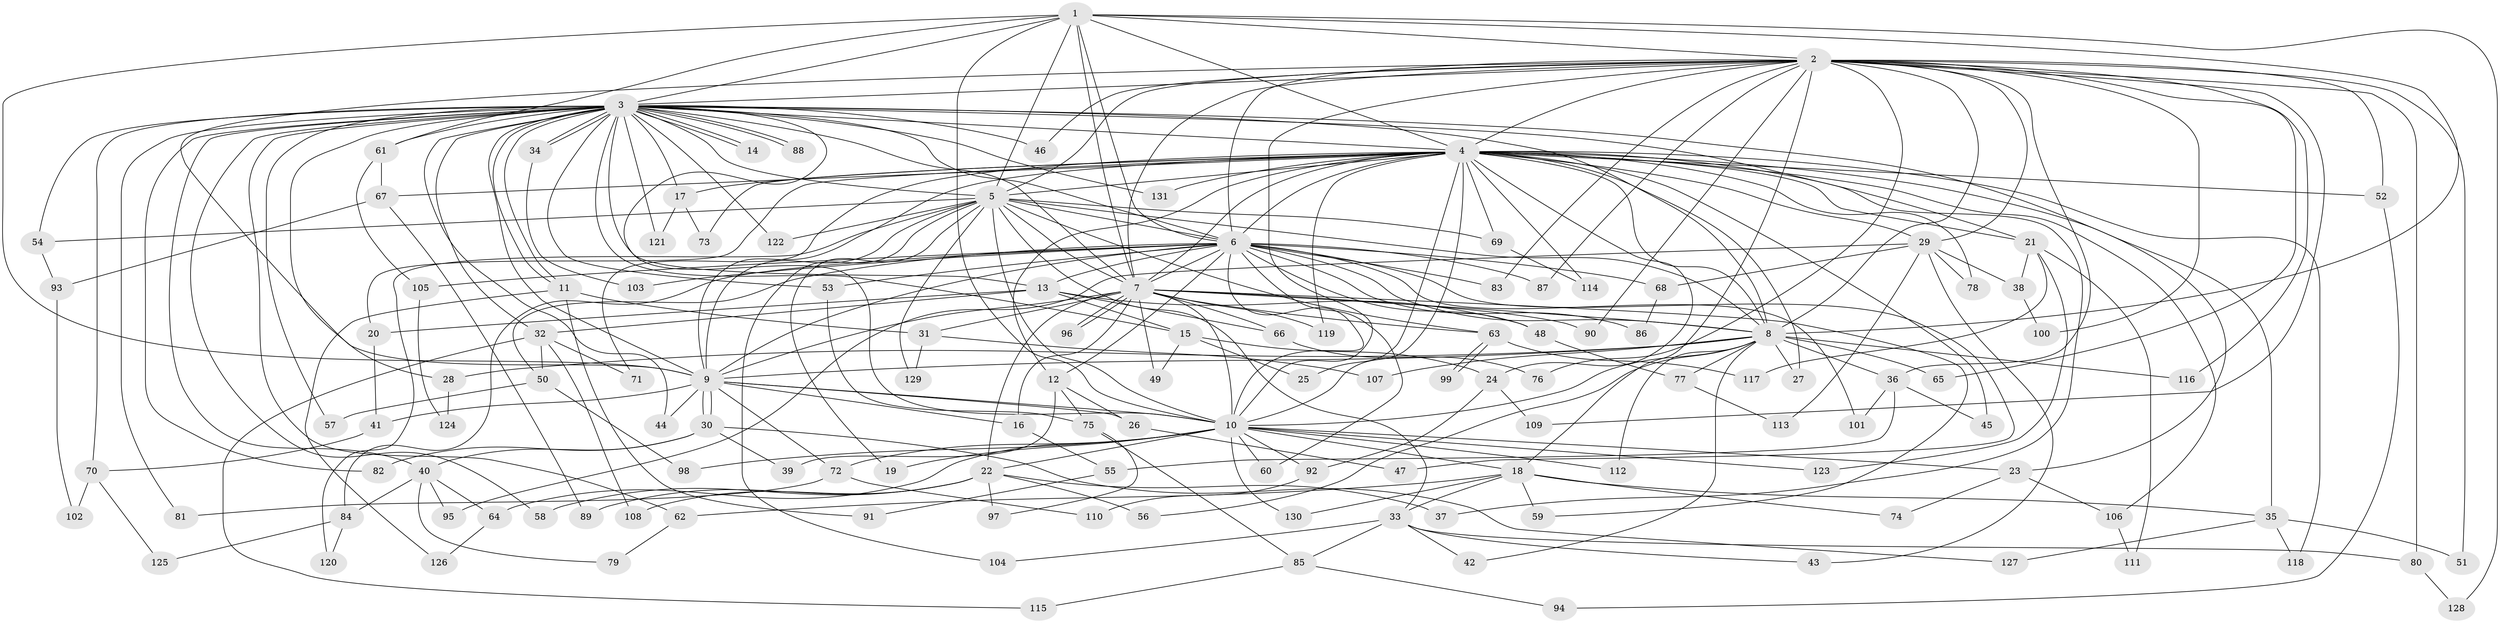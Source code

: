 // coarse degree distribution, {38: 0.02564102564102564, 2: 0.358974358974359, 4: 0.10256410256410256, 1: 0.4358974358974359, 5: 0.05128205128205128, 3: 0.02564102564102564}
// Generated by graph-tools (version 1.1) at 2025/17/03/04/25 18:17:55]
// undirected, 131 vertices, 287 edges
graph export_dot {
graph [start="1"]
  node [color=gray90,style=filled];
  1;
  2;
  3;
  4;
  5;
  6;
  7;
  8;
  9;
  10;
  11;
  12;
  13;
  14;
  15;
  16;
  17;
  18;
  19;
  20;
  21;
  22;
  23;
  24;
  25;
  26;
  27;
  28;
  29;
  30;
  31;
  32;
  33;
  34;
  35;
  36;
  37;
  38;
  39;
  40;
  41;
  42;
  43;
  44;
  45;
  46;
  47;
  48;
  49;
  50;
  51;
  52;
  53;
  54;
  55;
  56;
  57;
  58;
  59;
  60;
  61;
  62;
  63;
  64;
  65;
  66;
  67;
  68;
  69;
  70;
  71;
  72;
  73;
  74;
  75;
  76;
  77;
  78;
  79;
  80;
  81;
  82;
  83;
  84;
  85;
  86;
  87;
  88;
  89;
  90;
  91;
  92;
  93;
  94;
  95;
  96;
  97;
  98;
  99;
  100;
  101;
  102;
  103;
  104;
  105;
  106;
  107;
  108;
  109;
  110;
  111;
  112;
  113;
  114;
  115;
  116;
  117;
  118;
  119;
  120;
  121;
  122;
  123;
  124;
  125;
  126;
  127;
  128;
  129;
  130;
  131;
  1 -- 2;
  1 -- 3;
  1 -- 4;
  1 -- 5;
  1 -- 6;
  1 -- 7;
  1 -- 8;
  1 -- 9;
  1 -- 10;
  1 -- 61;
  1 -- 128;
  2 -- 3;
  2 -- 4;
  2 -- 5;
  2 -- 6;
  2 -- 7;
  2 -- 8;
  2 -- 9;
  2 -- 10;
  2 -- 18;
  2 -- 29;
  2 -- 36;
  2 -- 46;
  2 -- 51;
  2 -- 52;
  2 -- 65;
  2 -- 76;
  2 -- 80;
  2 -- 83;
  2 -- 87;
  2 -- 90;
  2 -- 100;
  2 -- 109;
  2 -- 116;
  3 -- 4;
  3 -- 5;
  3 -- 6;
  3 -- 7;
  3 -- 8;
  3 -- 9;
  3 -- 10;
  3 -- 11;
  3 -- 11;
  3 -- 13;
  3 -- 14;
  3 -- 14;
  3 -- 15;
  3 -- 17;
  3 -- 21;
  3 -- 23;
  3 -- 28;
  3 -- 32;
  3 -- 34;
  3 -- 34;
  3 -- 40;
  3 -- 44;
  3 -- 46;
  3 -- 53;
  3 -- 54;
  3 -- 57;
  3 -- 58;
  3 -- 61;
  3 -- 62;
  3 -- 70;
  3 -- 81;
  3 -- 82;
  3 -- 88;
  3 -- 88;
  3 -- 121;
  3 -- 122;
  3 -- 131;
  4 -- 5;
  4 -- 6;
  4 -- 7;
  4 -- 8;
  4 -- 9;
  4 -- 10;
  4 -- 12;
  4 -- 17;
  4 -- 20;
  4 -- 21;
  4 -- 24;
  4 -- 25;
  4 -- 27;
  4 -- 29;
  4 -- 35;
  4 -- 37;
  4 -- 45;
  4 -- 52;
  4 -- 67;
  4 -- 69;
  4 -- 71;
  4 -- 73;
  4 -- 78;
  4 -- 106;
  4 -- 114;
  4 -- 118;
  4 -- 119;
  4 -- 131;
  5 -- 6;
  5 -- 7;
  5 -- 8;
  5 -- 9;
  5 -- 10;
  5 -- 19;
  5 -- 33;
  5 -- 54;
  5 -- 63;
  5 -- 69;
  5 -- 104;
  5 -- 120;
  5 -- 122;
  5 -- 129;
  6 -- 7;
  6 -- 8;
  6 -- 9;
  6 -- 10;
  6 -- 12;
  6 -- 13;
  6 -- 47;
  6 -- 48;
  6 -- 50;
  6 -- 53;
  6 -- 60;
  6 -- 68;
  6 -- 83;
  6 -- 84;
  6 -- 86;
  6 -- 87;
  6 -- 101;
  6 -- 103;
  6 -- 105;
  7 -- 8;
  7 -- 9;
  7 -- 10;
  7 -- 16;
  7 -- 22;
  7 -- 31;
  7 -- 49;
  7 -- 59;
  7 -- 63;
  7 -- 66;
  7 -- 90;
  7 -- 96;
  7 -- 96;
  7 -- 119;
  8 -- 9;
  8 -- 10;
  8 -- 27;
  8 -- 28;
  8 -- 36;
  8 -- 42;
  8 -- 56;
  8 -- 65;
  8 -- 77;
  8 -- 107;
  8 -- 112;
  8 -- 116;
  9 -- 10;
  9 -- 16;
  9 -- 26;
  9 -- 30;
  9 -- 30;
  9 -- 41;
  9 -- 44;
  9 -- 72;
  10 -- 18;
  10 -- 19;
  10 -- 22;
  10 -- 23;
  10 -- 60;
  10 -- 64;
  10 -- 72;
  10 -- 92;
  10 -- 98;
  10 -- 112;
  10 -- 123;
  10 -- 130;
  11 -- 31;
  11 -- 91;
  11 -- 126;
  12 -- 26;
  12 -- 39;
  12 -- 75;
  13 -- 15;
  13 -- 20;
  13 -- 32;
  13 -- 48;
  13 -- 66;
  15 -- 24;
  15 -- 25;
  15 -- 49;
  16 -- 55;
  17 -- 73;
  17 -- 121;
  18 -- 33;
  18 -- 35;
  18 -- 59;
  18 -- 62;
  18 -- 74;
  18 -- 130;
  20 -- 41;
  21 -- 38;
  21 -- 111;
  21 -- 117;
  21 -- 123;
  22 -- 37;
  22 -- 56;
  22 -- 58;
  22 -- 89;
  22 -- 97;
  22 -- 108;
  23 -- 74;
  23 -- 106;
  24 -- 92;
  24 -- 109;
  26 -- 47;
  28 -- 124;
  29 -- 38;
  29 -- 43;
  29 -- 68;
  29 -- 78;
  29 -- 95;
  29 -- 113;
  30 -- 39;
  30 -- 40;
  30 -- 82;
  30 -- 127;
  31 -- 107;
  31 -- 129;
  32 -- 50;
  32 -- 71;
  32 -- 108;
  32 -- 115;
  33 -- 42;
  33 -- 43;
  33 -- 80;
  33 -- 85;
  33 -- 104;
  34 -- 103;
  35 -- 51;
  35 -- 118;
  35 -- 127;
  36 -- 45;
  36 -- 55;
  36 -- 101;
  38 -- 100;
  40 -- 64;
  40 -- 79;
  40 -- 84;
  40 -- 95;
  41 -- 70;
  48 -- 77;
  50 -- 57;
  50 -- 98;
  52 -- 94;
  53 -- 75;
  54 -- 93;
  55 -- 91;
  61 -- 67;
  61 -- 105;
  62 -- 79;
  63 -- 99;
  63 -- 99;
  63 -- 117;
  64 -- 126;
  66 -- 76;
  67 -- 89;
  67 -- 93;
  68 -- 86;
  69 -- 114;
  70 -- 102;
  70 -- 125;
  72 -- 81;
  72 -- 110;
  75 -- 85;
  75 -- 97;
  77 -- 113;
  80 -- 128;
  84 -- 120;
  84 -- 125;
  85 -- 94;
  85 -- 115;
  92 -- 110;
  93 -- 102;
  105 -- 124;
  106 -- 111;
}

